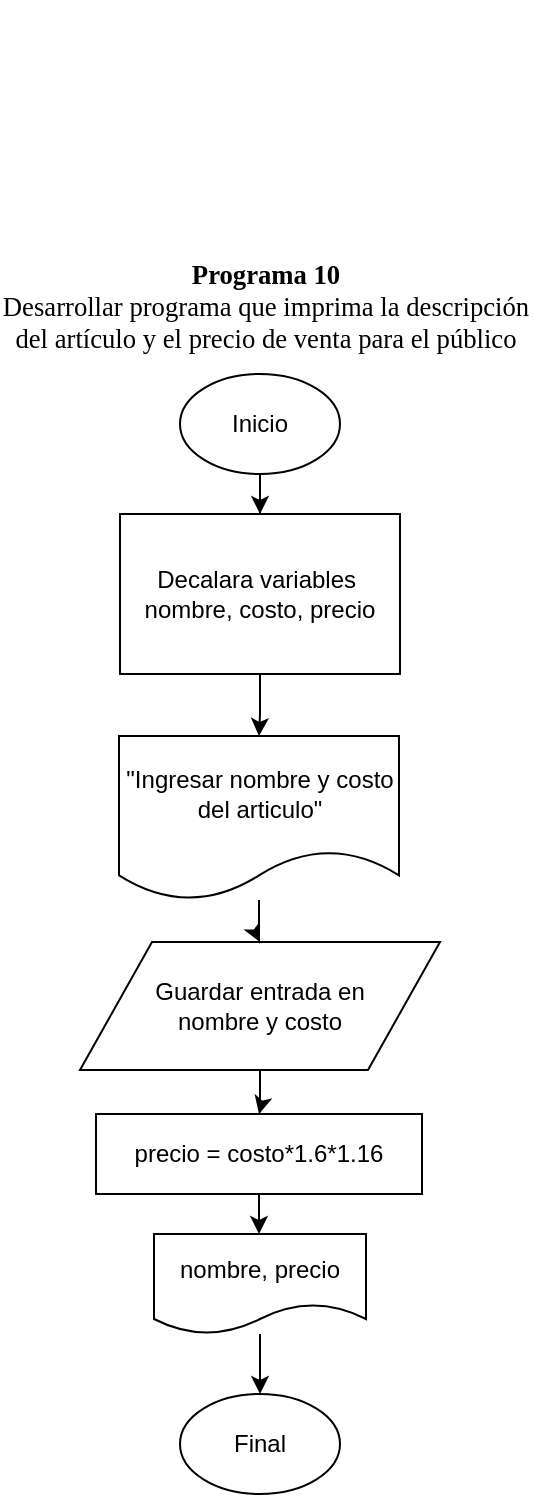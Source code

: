<mxfile version="11.2.3" type="device" pages="1"><diagram id="ogNjdx5dS7YQPO_m7oIl" name="Page-1"><mxGraphModel dx="946" dy="1657" grid="1" gridSize="10" guides="1" tooltips="1" connect="1" arrows="1" fold="1" page="1" pageScale="1" pageWidth="850" pageHeight="1100" math="0" shadow="0"><root><mxCell id="0"/><mxCell id="1" parent="0"/><mxCell id="tqjpd6KlClGjDnbt1016-27" value="" style="edgeStyle=orthogonalEdgeStyle;rounded=0;orthogonalLoop=1;jettySize=auto;html=1;" edge="1" parent="1" source="tqjpd6KlClGjDnbt1016-1" target="tqjpd6KlClGjDnbt1016-5"><mxGeometry relative="1" as="geometry"/></mxCell><mxCell id="tqjpd6KlClGjDnbt1016-1" value="Inicio" style="ellipse;whiteSpace=wrap;html=1;" vertex="1" parent="1"><mxGeometry x="150" y="10" width="80" height="50" as="geometry"/></mxCell><mxCell id="tqjpd6KlClGjDnbt1016-3" value="Final" style="ellipse;whiteSpace=wrap;html=1;" vertex="1" parent="1"><mxGeometry x="150" y="520" width="80" height="50" as="geometry"/></mxCell><mxCell id="tqjpd6KlClGjDnbt1016-22" value="" style="edgeStyle=orthogonalEdgeStyle;rounded=0;orthogonalLoop=1;jettySize=auto;html=1;" edge="1" parent="1" source="tqjpd6KlClGjDnbt1016-4" target="tqjpd6KlClGjDnbt1016-8"><mxGeometry relative="1" as="geometry"/></mxCell><mxCell id="tqjpd6KlClGjDnbt1016-4" value="&lt;div&gt;Guardar entrada en &lt;br&gt;&lt;/div&gt;&lt;div&gt;nombre y costo&lt;br&gt;&lt;/div&gt;" style="shape=parallelogram;perimeter=parallelogramPerimeter;whiteSpace=wrap;html=1;" vertex="1" parent="1"><mxGeometry x="100" y="294" width="180" height="64" as="geometry"/></mxCell><mxCell id="tqjpd6KlClGjDnbt1016-33" value="" style="edgeStyle=orthogonalEdgeStyle;rounded=0;orthogonalLoop=1;jettySize=auto;html=1;" edge="1" parent="1" source="tqjpd6KlClGjDnbt1016-5" target="tqjpd6KlClGjDnbt1016-6"><mxGeometry relative="1" as="geometry"/></mxCell><mxCell id="tqjpd6KlClGjDnbt1016-5" value="Decalara variables&amp;nbsp; nombre, costo, precio" style="rounded=0;whiteSpace=wrap;html=1;" vertex="1" parent="1"><mxGeometry x="120" y="80" width="140" height="80" as="geometry"/></mxCell><mxCell id="tqjpd6KlClGjDnbt1016-28" value="" style="edgeStyle=orthogonalEdgeStyle;rounded=0;orthogonalLoop=1;jettySize=auto;html=1;" edge="1" parent="1" source="tqjpd6KlClGjDnbt1016-6" target="tqjpd6KlClGjDnbt1016-4"><mxGeometry relative="1" as="geometry"/></mxCell><mxCell id="tqjpd6KlClGjDnbt1016-6" value="&quot;Ingresar nombre y costo del articulo&quot;" style="shape=document;whiteSpace=wrap;html=1;boundedLbl=1;" vertex="1" parent="1"><mxGeometry x="119.5" y="191" width="140" height="82" as="geometry"/></mxCell><mxCell id="tqjpd6KlClGjDnbt1016-14" value="" style="edgeStyle=orthogonalEdgeStyle;rounded=0;orthogonalLoop=1;jettySize=auto;html=1;" edge="1" parent="1" source="tqjpd6KlClGjDnbt1016-8" target="tqjpd6KlClGjDnbt1016-9"><mxGeometry relative="1" as="geometry"/></mxCell><mxCell id="tqjpd6KlClGjDnbt1016-8" value="precio = costo*1.6*1.16" style="rounded=0;whiteSpace=wrap;html=1;" vertex="1" parent="1"><mxGeometry x="108" y="380" width="163" height="40" as="geometry"/></mxCell><mxCell id="tqjpd6KlClGjDnbt1016-15" value="" style="edgeStyle=orthogonalEdgeStyle;rounded=0;orthogonalLoop=1;jettySize=auto;html=1;" edge="1" parent="1" source="tqjpd6KlClGjDnbt1016-9" target="tqjpd6KlClGjDnbt1016-3"><mxGeometry relative="1" as="geometry"/></mxCell><mxCell id="tqjpd6KlClGjDnbt1016-9" value="nombre, precio" style="shape=document;whiteSpace=wrap;html=1;boundedLbl=1;" vertex="1" parent="1"><mxGeometry x="137" y="440" width="106" height="50" as="geometry"/></mxCell><mxCell id="tqjpd6KlClGjDnbt1016-21" value="&lt;br&gt;&lt;br&gt;&#9;&lt;br&gt;&#9;&#9;&lt;br&gt;&#9;&#9;&lt;br&gt;&#9;&lt;br&gt;&#9;&lt;br&gt;&#9;&#9;&lt;div class=&quot;page&quot; title=&quot;Page 1&quot;&gt;&lt;br&gt;&#9;&#9;&#9;&lt;div class=&quot;layoutArea&quot;&gt;&lt;br&gt;&#9;&#9;&#9;&#9;&lt;div class=&quot;column&quot;&gt;&lt;span style=&quot;font-size: 10.0pt ; font-family: &amp;#34;arialmt&amp;#34;&quot;&gt;&lt;b&gt;Programa 10&lt;/b&gt;&lt;br&gt;&lt;/span&gt;&lt;/div&gt;&lt;div class=&quot;column&quot;&gt;&lt;span style=&quot;font-size: 10.0pt ; font-family: &amp;#34;arialmt&amp;#34;&quot;&gt;Desarrollar programa que imprima la descripción del artículo y&lt;/span&gt;&lt;span style=&quot;font-size: 10.0pt ; font-family: &amp;#34;arialmt&amp;#34;&quot;&gt; el precio de venta para el público&lt;/span&gt;&lt;br&gt;&lt;div class=&quot;page&quot; title=&quot;Page 1&quot;&gt;&lt;div class=&quot;layoutArea&quot;&gt;&lt;span style=&quot;font-size: 10.0pt ; font-family: &amp;#34;arialmt&amp;#34;&quot;&gt;&lt;/span&gt;&lt;div class=&quot;column&quot;&gt;&lt;br&gt;&#9;&#9;&#9;&#9;&#9;&#9;&lt;br&gt;&#9;&#9;&#9;&#9;&lt;/div&gt;&lt;br&gt;&#9;&#9;&#9;&lt;/div&gt;&lt;br&gt;&#9;&#9;&lt;/div&gt;&lt;br&gt;&#9;&lt;br&gt;&lt;span style=&quot;font-size: 10.0pt ; font-family: &amp;#34;arialmt&amp;#34;&quot;&gt;&lt;/span&gt;&lt;br&gt;&lt;div class=&quot;page&quot; title=&quot;Page 1&quot;&gt;&lt;div class=&quot;layoutArea&quot;&gt;&lt;span style=&quot;font-size: 10.0pt ; font-family: &amp;#34;arialmt&amp;#34;&quot;&gt;&lt;/span&gt;&lt;div class=&quot;column&quot;&gt;&lt;br&gt;&#9;&#9;&#9;&#9;&#9;&#9;&lt;br&gt;&#9;&#9;&#9;&#9;&lt;/div&gt;&lt;br&gt;&#9;&#9;&#9;&lt;/div&gt;&lt;br&gt;&#9;&#9;&lt;/div&gt;&lt;br&gt;&#9;&lt;br&gt;&lt;div class=&quot;column&quot;&gt;&lt;span style=&quot;font-size: 10.0pt ; font-family: &amp;#34;arialmt&amp;#34;&quot;&gt;&lt;/span&gt;&lt;span style=&quot;font-size: 10.0pt ; font-family: &amp;#34;arialmt&amp;#34;&quot;&gt;&lt;/span&gt;&lt;br&gt;&lt;span style=&quot;font-size: 10.0pt ; font-family: &amp;#34;arialmt&amp;#34;&quot;&gt;&lt;/span&gt;&lt;span style=&quot;font-size: 10.0pt ; font-family: &amp;#34;arialmt&amp;#34;&quot;&gt;&lt;/span&gt;&lt;/div&gt;&lt;div class=&quot;page&quot; title=&quot;Page 1&quot;&gt;&lt;span style=&quot;font-size: 10.0pt ; font-family: &amp;#34;arialmt&amp;#34;&quot;&gt;&lt;/span&gt;&lt;/div&gt;&lt;br&gt;&#9;&#9;&#9;&#9;&#9;&#9;&lt;br&gt;&#9;&#9;&#9;&#9;&lt;/div&gt;&lt;br&gt;&#9;&#9;&#9;&lt;/div&gt;&lt;br&gt;&#9;&#9;&lt;/div&gt;&lt;br&gt;&#9;" style="text;html=1;strokeColor=none;fillColor=none;align=center;verticalAlign=middle;whiteSpace=wrap;rounded=0;" vertex="1" parent="1"><mxGeometry x="60" y="40" width="266" height="20" as="geometry"/></mxCell></root></mxGraphModel></diagram></mxfile>